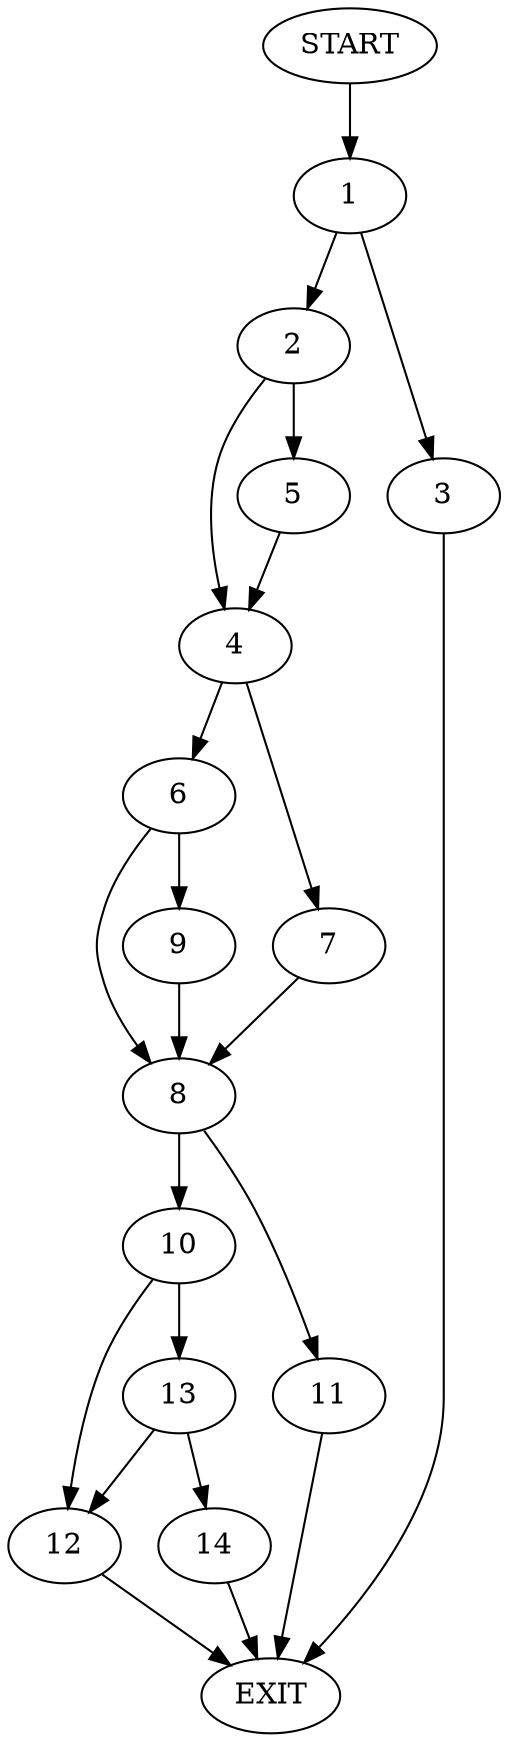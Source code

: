 digraph {
0 [label="START"]
15 [label="EXIT"]
0 -> 1
1 -> 2
1 -> 3
3 -> 15
2 -> 4
2 -> 5
5 -> 4
4 -> 6
4 -> 7
7 -> 8
6 -> 9
6 -> 8
8 -> 10
8 -> 11
9 -> 8
11 -> 15
10 -> 12
10 -> 13
13 -> 12
13 -> 14
12 -> 15
14 -> 15
}
